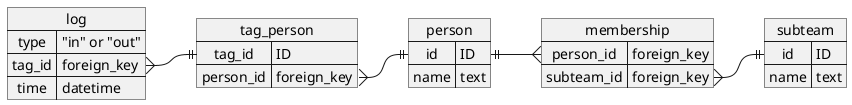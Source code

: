@startuml

map log {
	type => "in" or "out"
	tag_id => foreign_key
	time => datetime
}

map tag_person {
	tag_id => ID
	person_id => foreign_key
}

map person {
	id => ID
	name => text
}

map membership {
	person_id => foreign_key
	subteam_id => foreign_key
}

map subteam {
	id => ID
	name => text
}

log::tag_id           }-|| tag_person::tag_id
tag_person::person_id }-|| person::id

person::id ||-{ membership::person_id

membership::subteam_id }-|| subteam::id

@enduml
